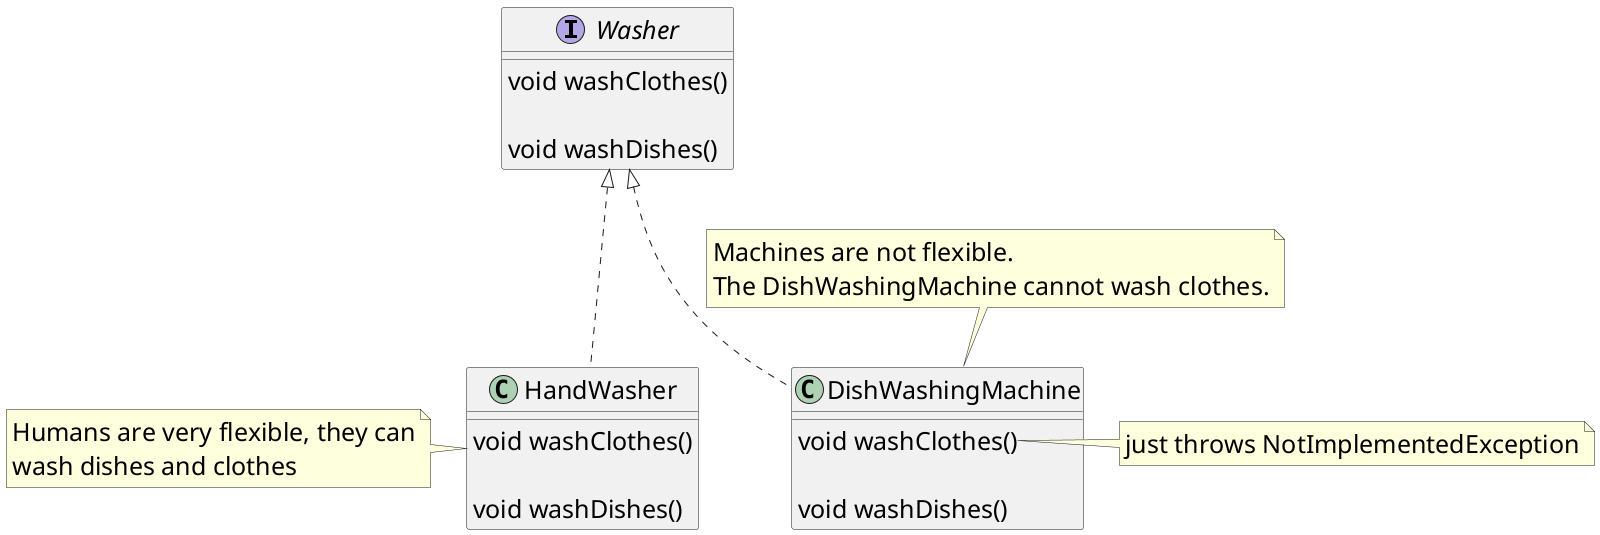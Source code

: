 @startuml

skinparam defaultFontSize 25

interface Washer {
    void washClothes()

    void washDishes()
}

class HandWasher {
    void washClothes()

    void washDishes()
}

class DishWashingMachine {
    void washClothes()

    void washDishes()
}

Washer <|... HandWasher
Washer <|... DishWashingMachine

note left of HandWasher
    Humans are very flexible, they can
    wash dishes and clothes
endnote

note right of DishWashingMachine::washClothes
    just throws NotImplementedException
endnote

note top of DishWashingMachine
    Machines are not flexible.
    The DishWashingMachine cannot wash clothes.
endnote

@enduml